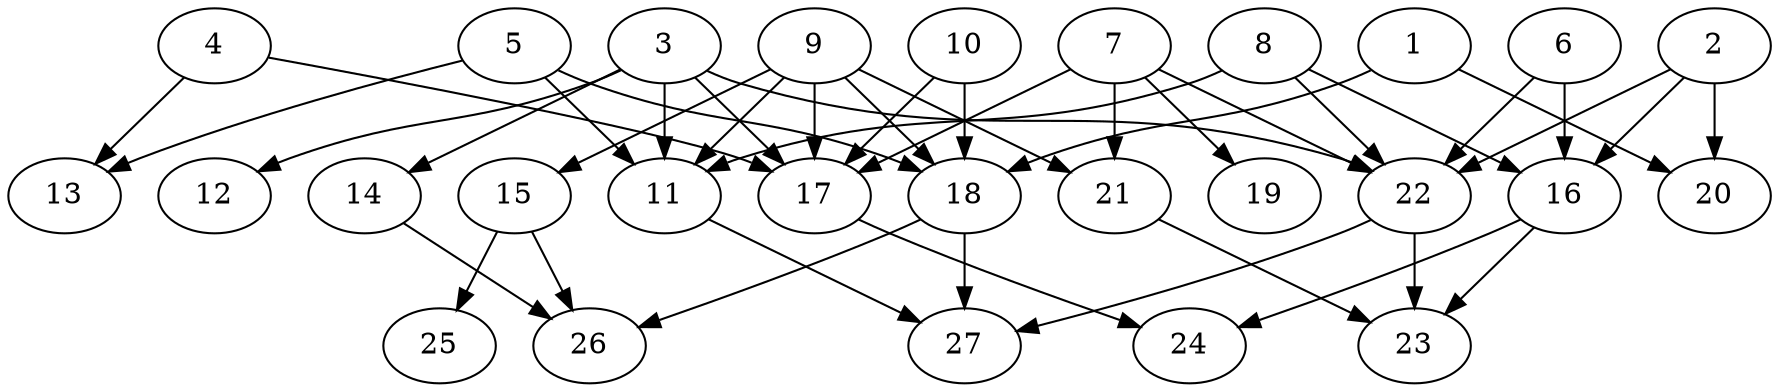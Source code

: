 // DAG (tier=2-normal, mode=data, n=27, ccr=0.409, fat=0.676, density=0.440, regular=0.446, jump=0.144, mindata=2097152, maxdata=16777216)
// DAG automatically generated by daggen at Sun Aug 24 16:33:34 2025
// /home/ermia/Project/Environments/daggen/bin/daggen --dot --ccr 0.409 --fat 0.676 --regular 0.446 --density 0.440 --jump 0.144 --mindata 2097152 --maxdata 16777216 -n 27 
digraph G {
  1 [size="4472526445070832", alpha="0.16", expect_size="2236263222535416"]
  1 -> 18 [size ="321626478477312"]
  1 -> 20 [size ="321626478477312"]
  2 [size="1879183235060726759424", alpha="0.03", expect_size="939591617530363379712"]
  2 -> 16 [size ="1218249026961408"]
  2 -> 20 [size ="1218249026961408"]
  2 -> 22 [size ="1218249026961408"]
  3 [size="5417590133536471", alpha="0.01", expect_size="2708795066768235"]
  3 -> 11 [size ="559793295065088"]
  3 -> 12 [size ="559793295065088"]
  3 -> 14 [size ="559793295065088"]
  3 -> 17 [size ="559793295065088"]
  3 -> 22 [size ="559793295065088"]
  4 [size="31464471694030143488", alpha="0.04", expect_size="15732235847015071744"]
  4 -> 13 [size ="79732787904512"]
  4 -> 17 [size ="79732787904512"]
  5 [size="23169014573612138496", alpha="0.05", expect_size="11584507286806069248"]
  5 -> 11 [size ="65017214926848"]
  5 -> 13 [size ="65017214926848"]
  5 -> 18 [size ="65017214926848"]
  6 [size="4195891645131022925824", alpha="0.15", expect_size="2097945822565511462912"]
  6 -> 16 [size ="2081163321540608"]
  6 -> 22 [size ="2081163321540608"]
  7 [size="81903919866318946304", alpha="0.09", expect_size="40951959933159473152"]
  7 -> 17 [size ="150878182965248"]
  7 -> 19 [size ="150878182965248"]
  7 -> 21 [size ="150878182965248"]
  7 -> 22 [size ="150878182965248"]
  8 [size="494050269887911936", alpha="0.10", expect_size="247025134943955968"]
  8 -> 11 [size ="246790968311808"]
  8 -> 16 [size ="246790968311808"]
  8 -> 22 [size ="246790968311808"]
  9 [size="2330815739421165355008", alpha="0.09", expect_size="1165407869710582677504"]
  9 -> 11 [size ="1406356036780032"]
  9 -> 15 [size ="1406356036780032"]
  9 -> 17 [size ="1406356036780032"]
  9 -> 18 [size ="1406356036780032"]
  9 -> 21 [size ="1406356036780032"]
  10 [size="1132314297667822720", alpha="0.02", expect_size="566157148833911360"]
  10 -> 17 [size ="1141456555212800"]
  10 -> 18 [size ="1141456555212800"]
  11 [size="212767619298623488000", alpha="0.07", expect_size="106383809649311744000"]
  11 -> 27 [size ="285119558451200"]
  12 [size="614395543718295764992", alpha="0.10", expect_size="307197771859147882496"]
  13 [size="44614671029704840", alpha="0.18", expect_size="22307335514852420"]
  14 [size="92401569796160544", alpha="0.01", expect_size="46200784898080272"]
  14 -> 26 [size ="1778086941032448"]
  15 [size="459722135834378371072", alpha="0.12", expect_size="229861067917189185536"]
  15 -> 25 [size ="476526361444352"]
  15 -> 26 [size ="476526361444352"]
  16 [size="5434018130419665", alpha="0.17", expect_size="2717009065209832"]
  16 -> 23 [size ="105538830467072"]
  16 -> 24 [size ="105538830467072"]
  17 [size="2655922243531205246976", alpha="0.09", expect_size="1327961121765602623488"]
  17 -> 24 [size ="1534264457822208"]
  18 [size="3460822984184213504", alpha="0.19", expect_size="1730411492092106752"]
  18 -> 26 [size ="1215824048160768"]
  18 -> 27 [size ="1215824048160768"]
  19 [size="2872776973059191808", alpha="0.03", expect_size="1436388486529595904"]
  20 [size="13884488583677396", alpha="0.03", expect_size="6942244291838698"]
  21 [size="3364669163974596", alpha="0.20", expect_size="1682334581987298"]
  21 -> 23 [size ="112677670092800"]
  22 [size="359139227820603904", alpha="0.11", expect_size="179569613910301952"]
  22 -> 23 [size ="174658947121152"]
  22 -> 27 [size ="174658947121152"]
  23 [size="203854250667244064", alpha="0.05", expect_size="101927125333622032"]
  24 [size="7044494315864622", alpha="0.01", expect_size="3522247157932311"]
  25 [size="2510203836316570877952", alpha="0.10", expect_size="1255101918158285438976"]
  26 [size="5919739917909612", alpha="0.02", expect_size="2959869958954806"]
  27 [size="2565645446096424534016", alpha="0.01", expect_size="1282822723048212267008"]
}
